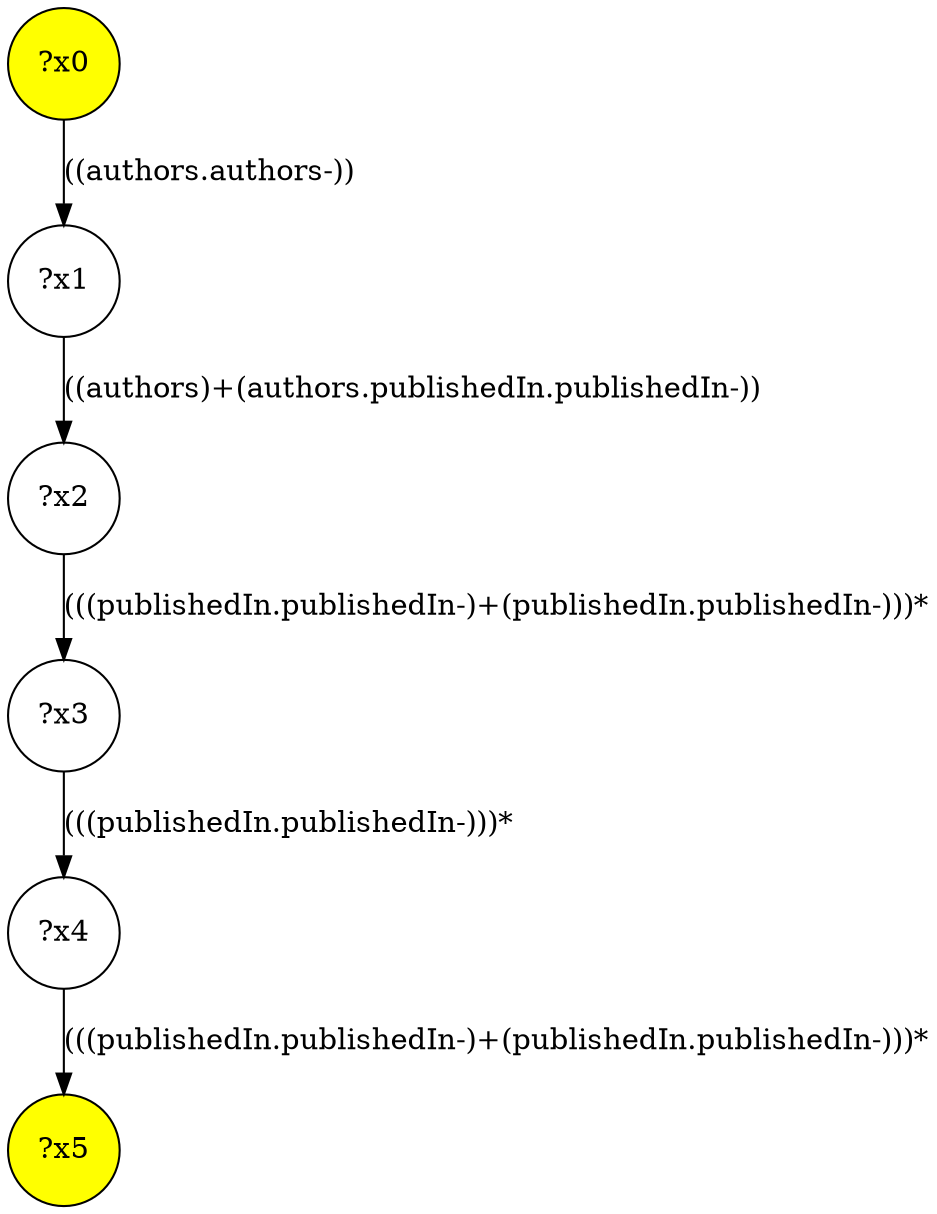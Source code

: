 digraph g {
	x0 [fillcolor="yellow", style="filled," shape=circle, label="?x0"];
	x5 [fillcolor="yellow", style="filled," shape=circle, label="?x5"];
	x1 [shape=circle, label="?x1"];
	x0 -> x1 [label="((authors.authors-))"];
	x2 [shape=circle, label="?x2"];
	x1 -> x2 [label="((authors)+(authors.publishedIn.publishedIn-))"];
	x3 [shape=circle, label="?x3"];
	x2 -> x3 [label="(((publishedIn.publishedIn-)+(publishedIn.publishedIn-)))*"];
	x4 [shape=circle, label="?x4"];
	x3 -> x4 [label="(((publishedIn.publishedIn-)))*"];
	x4 -> x5 [label="(((publishedIn.publishedIn-)+(publishedIn.publishedIn-)))*"];
}
